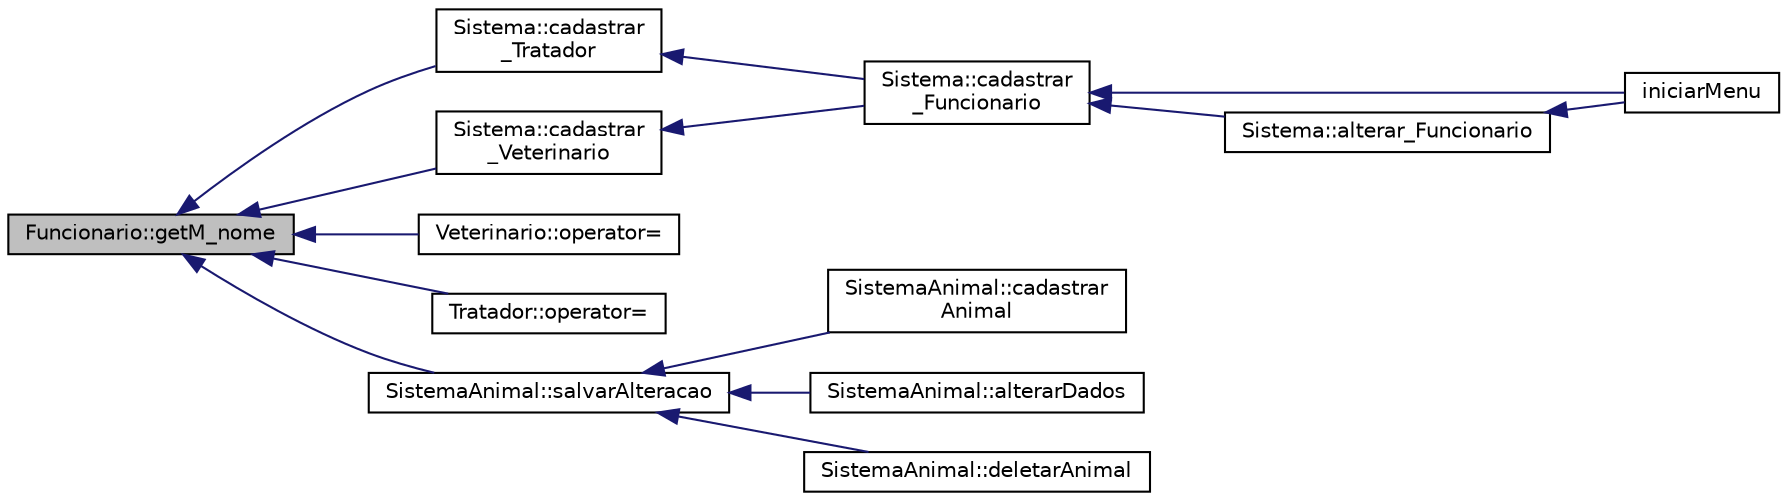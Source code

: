 digraph "Funcionario::getM_nome"
{
  edge [fontname="Helvetica",fontsize="10",labelfontname="Helvetica",labelfontsize="10"];
  node [fontname="Helvetica",fontsize="10",shape=record];
  rankdir="LR";
  Node63 [label="Funcionario::getM_nome",height=0.2,width=0.4,color="black", fillcolor="grey75", style="filled", fontcolor="black"];
  Node63 -> Node64 [dir="back",color="midnightblue",fontsize="10",style="solid",fontname="Helvetica"];
  Node64 [label="Sistema::cadastrar\l_Tratador",height=0.2,width=0.4,color="black", fillcolor="white", style="filled",URL="$class_sistema.html#a8ced2bfb34f49850cb7304aa310a3f33",tooltip="Cadastra um tratador. "];
  Node64 -> Node65 [dir="back",color="midnightblue",fontsize="10",style="solid",fontname="Helvetica"];
  Node65 [label="Sistema::cadastrar\l_Funcionario",height=0.2,width=0.4,color="black", fillcolor="white", style="filled",URL="$class_sistema.html#a09f67281b0cce5adc53ca5ba61889b1a",tooltip="Sistema de cadastro de funcionário. "];
  Node65 -> Node66 [dir="back",color="midnightblue",fontsize="10",style="solid",fontname="Helvetica"];
  Node66 [label="iniciarMenu",height=0.2,width=0.4,color="black", fillcolor="white", style="filled",URL="$menu-principal_8h.html#a2311af40e30459172b0fa90ac0bf6030",tooltip="inicializa o menu do sistema "];
  Node65 -> Node67 [dir="back",color="midnightblue",fontsize="10",style="solid",fontname="Helvetica"];
  Node67 [label="Sistema::alterar_Funcionario",height=0.2,width=0.4,color="black", fillcolor="white", style="filled",URL="$class_sistema.html#aa22c5007567dacef79a26e8ec02dd3f2",tooltip="Altera os dados de un funcionário. "];
  Node67 -> Node66 [dir="back",color="midnightblue",fontsize="10",style="solid",fontname="Helvetica"];
  Node63 -> Node68 [dir="back",color="midnightblue",fontsize="10",style="solid",fontname="Helvetica"];
  Node68 [label="Sistema::cadastrar\l_Veterinario",height=0.2,width=0.4,color="black", fillcolor="white", style="filled",URL="$class_sistema.html#ae571232cb93233d37b18ca90edff3b53",tooltip="Cadastra um veterinário. "];
  Node68 -> Node65 [dir="back",color="midnightblue",fontsize="10",style="solid",fontname="Helvetica"];
  Node63 -> Node69 [dir="back",color="midnightblue",fontsize="10",style="solid",fontname="Helvetica"];
  Node69 [label="Veterinario::operator=",height=0.2,width=0.4,color="black", fillcolor="white", style="filled",URL="$class_veterinario.html#ab8f9a3de7aef6e1b26bbcf7e12b3d61b"];
  Node63 -> Node70 [dir="back",color="midnightblue",fontsize="10",style="solid",fontname="Helvetica"];
  Node70 [label="Tratador::operator=",height=0.2,width=0.4,color="black", fillcolor="white", style="filled",URL="$class_tratador.html#aa8dd71720d4b5eaef8fb6dd7f6bb485c"];
  Node63 -> Node71 [dir="back",color="midnightblue",fontsize="10",style="solid",fontname="Helvetica"];
  Node71 [label="SistemaAnimal::salvarAlteracao",height=0.2,width=0.4,color="black", fillcolor="white", style="filled",URL="$class_sistema_animal.html#a6728781d00409c651a4507a1e3afddc3"];
  Node71 -> Node72 [dir="back",color="midnightblue",fontsize="10",style="solid",fontname="Helvetica"];
  Node72 [label="SistemaAnimal::cadastrar\lAnimal",height=0.2,width=0.4,color="black", fillcolor="white", style="filled",URL="$class_sistema_animal.html#a3a5bb8c67bdddd7c2e0d560a2a6fafa3"];
  Node71 -> Node73 [dir="back",color="midnightblue",fontsize="10",style="solid",fontname="Helvetica"];
  Node73 [label="SistemaAnimal::alterarDados",height=0.2,width=0.4,color="black", fillcolor="white", style="filled",URL="$class_sistema_animal.html#a3eab13a33419fa9889a625daf0d713a5"];
  Node71 -> Node74 [dir="back",color="midnightblue",fontsize="10",style="solid",fontname="Helvetica"];
  Node74 [label="SistemaAnimal::deletarAnimal",height=0.2,width=0.4,color="black", fillcolor="white", style="filled",URL="$class_sistema_animal.html#ada2d3afa9b4f6a85f0bc100f679663f0"];
}

